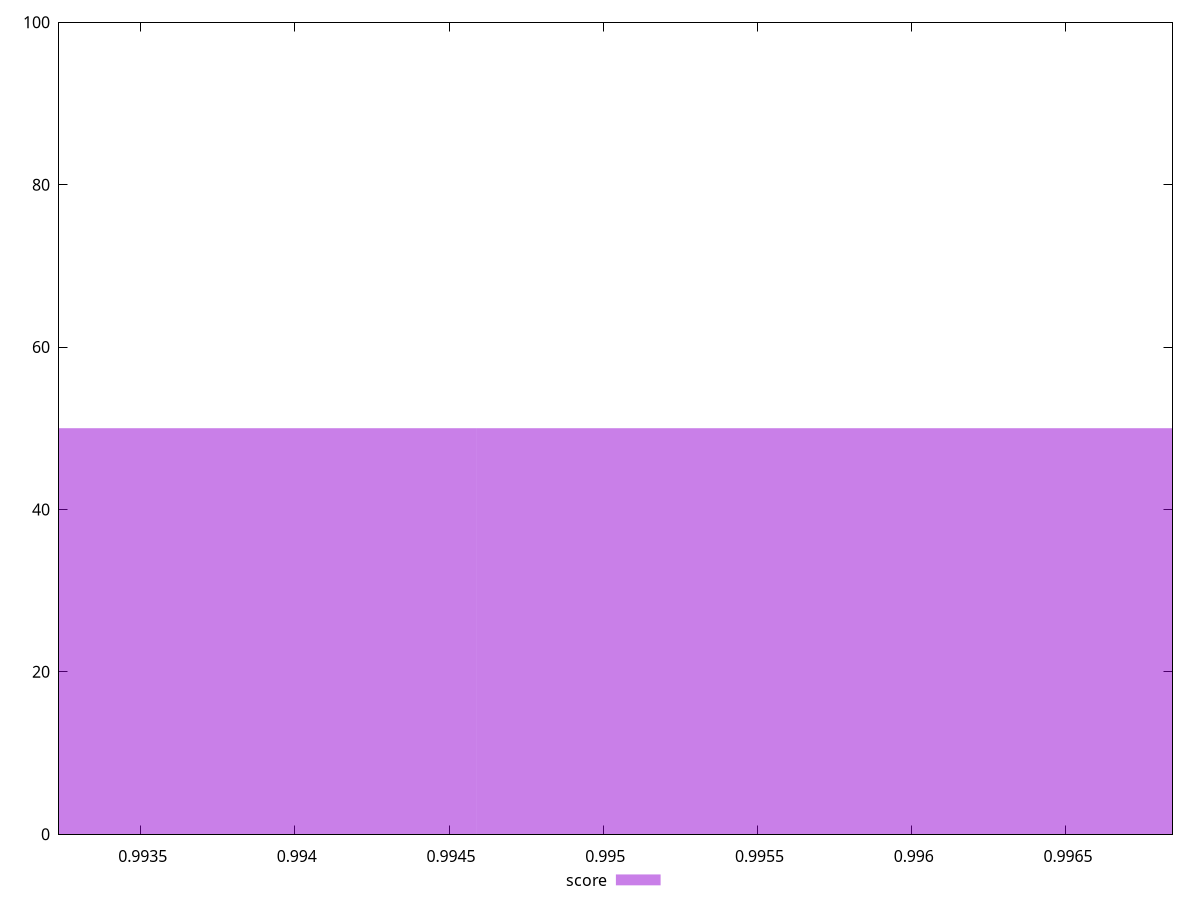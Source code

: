 reset

$score <<EOF
0.9964535658174205 50
0.9927215299903889 50
EOF

set key outside below
set boxwidth 0.0037320358270315373
set xrange [0.9932353217589898:0.9968452734058874]
set yrange [0:100]
set style fill transparent solid 0.5 noborder
set terminal svg size 640, 490 enhanced background rgb 'white'
set output "report_00007_2020-12-11T15:55:29.892Z/first-cpu-idle/samples/pages+cached+noexternal+noimg/score/histogram.svg"

plot $score title "score" with boxes

reset
